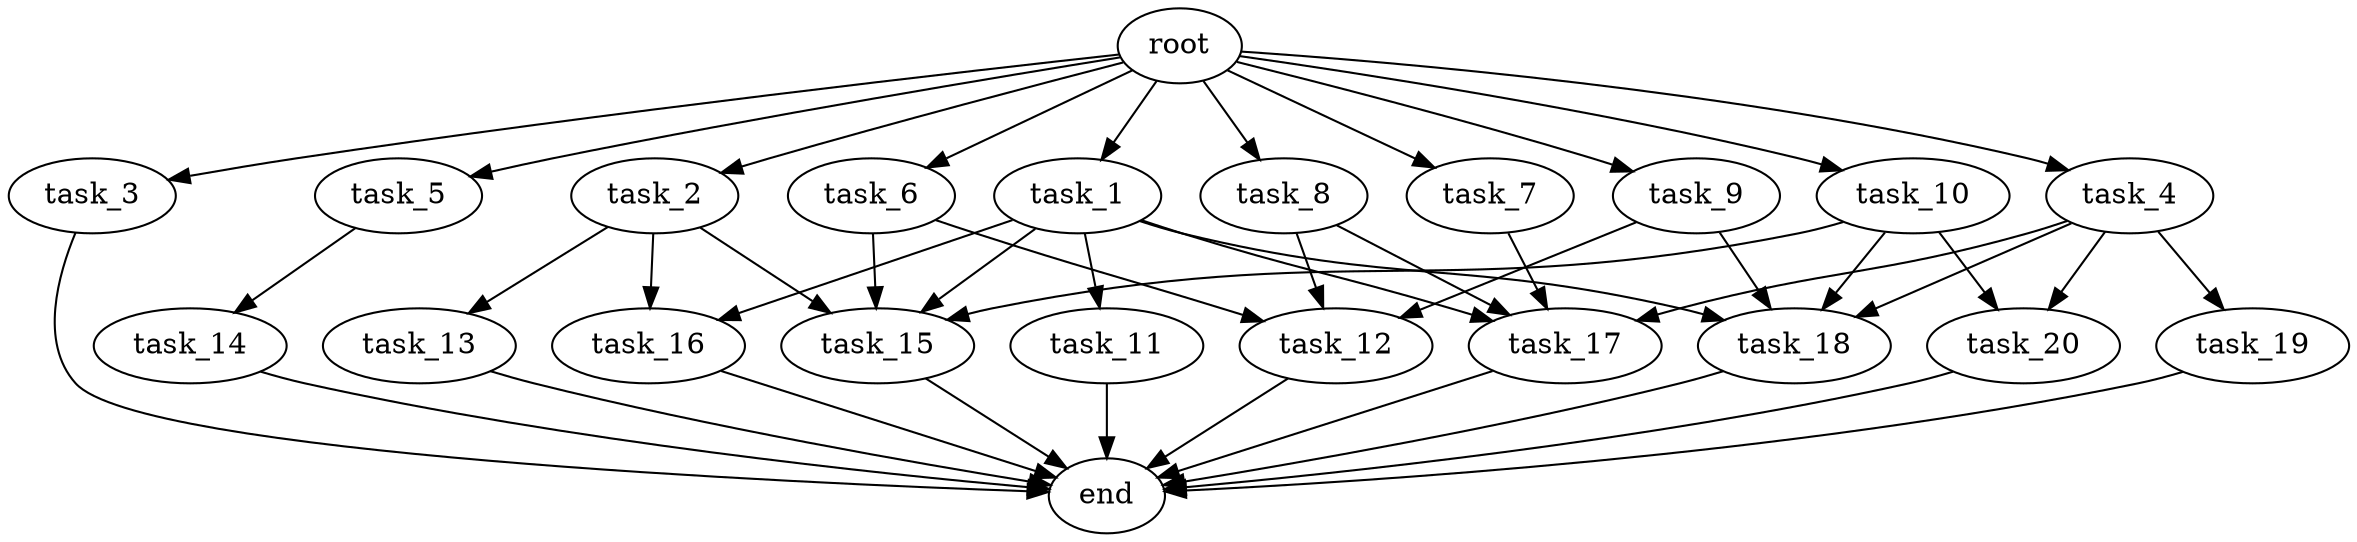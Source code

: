 digraph G {
  root [size="0.000000e+00"];
  task_1 [size="5.655955e+09"];
  task_2 [size="3.645570e+09"];
  task_3 [size="3.164015e+09"];
  task_4 [size="4.283646e+09"];
  task_5 [size="4.931399e+07"];
  task_6 [size="2.462505e+09"];
  task_7 [size="2.216036e+09"];
  task_8 [size="7.398422e+09"];
  task_9 [size="4.361805e+09"];
  task_10 [size="8.401260e+09"];
  task_11 [size="1.343924e+09"];
  task_12 [size="7.329995e+09"];
  task_13 [size="8.778980e+09"];
  task_14 [size="4.629021e+09"];
  task_15 [size="3.588057e+09"];
  task_16 [size="3.055412e+09"];
  task_17 [size="5.517167e+09"];
  task_18 [size="1.758526e+09"];
  task_19 [size="6.066670e+09"];
  task_20 [size="8.418088e+09"];
  end [size="0.000000e+00"];

  root -> task_1 [size="1.000000e-12"];
  root -> task_2 [size="1.000000e-12"];
  root -> task_3 [size="1.000000e-12"];
  root -> task_4 [size="1.000000e-12"];
  root -> task_5 [size="1.000000e-12"];
  root -> task_6 [size="1.000000e-12"];
  root -> task_7 [size="1.000000e-12"];
  root -> task_8 [size="1.000000e-12"];
  root -> task_9 [size="1.000000e-12"];
  root -> task_10 [size="1.000000e-12"];
  task_1 -> task_11 [size="1.343924e+08"];
  task_1 -> task_15 [size="8.970143e+07"];
  task_1 -> task_16 [size="1.527706e+08"];
  task_1 -> task_17 [size="1.379292e+08"];
  task_1 -> task_18 [size="4.396315e+07"];
  task_2 -> task_13 [size="8.778980e+08"];
  task_2 -> task_15 [size="8.970143e+07"];
  task_2 -> task_16 [size="1.527706e+08"];
  task_3 -> end [size="1.000000e-12"];
  task_4 -> task_17 [size="1.379292e+08"];
  task_4 -> task_18 [size="4.396315e+07"];
  task_4 -> task_19 [size="6.066670e+08"];
  task_4 -> task_20 [size="4.209044e+08"];
  task_5 -> task_14 [size="4.629021e+08"];
  task_6 -> task_12 [size="2.443332e+08"];
  task_6 -> task_15 [size="8.970143e+07"];
  task_7 -> task_17 [size="1.379292e+08"];
  task_8 -> task_12 [size="2.443332e+08"];
  task_8 -> task_17 [size="1.379292e+08"];
  task_9 -> task_12 [size="2.443332e+08"];
  task_9 -> task_18 [size="4.396315e+07"];
  task_10 -> task_15 [size="8.970143e+07"];
  task_10 -> task_18 [size="4.396315e+07"];
  task_10 -> task_20 [size="4.209044e+08"];
  task_11 -> end [size="1.000000e-12"];
  task_12 -> end [size="1.000000e-12"];
  task_13 -> end [size="1.000000e-12"];
  task_14 -> end [size="1.000000e-12"];
  task_15 -> end [size="1.000000e-12"];
  task_16 -> end [size="1.000000e-12"];
  task_17 -> end [size="1.000000e-12"];
  task_18 -> end [size="1.000000e-12"];
  task_19 -> end [size="1.000000e-12"];
  task_20 -> end [size="1.000000e-12"];
}
